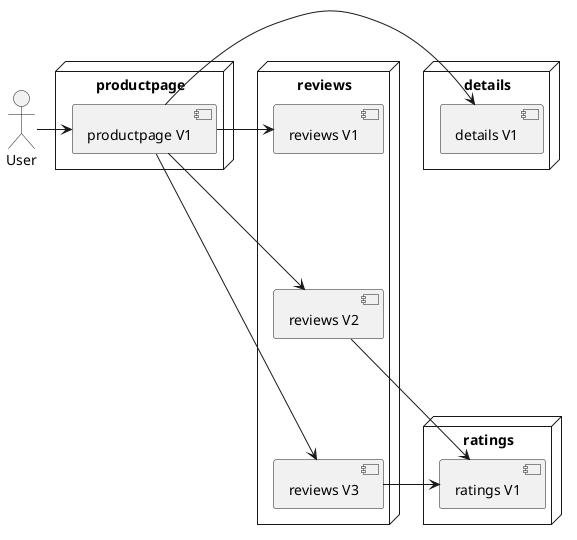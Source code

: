 @startuml
'https://plantuml.com/component-diagram

actor user as "User"

node productpage {
component productpage_v1 as "productpage V1"
}
node reviews {
component reviews_v1 as "reviews V1"
component reviews_v2 as "reviews V2"
component reviews_v3 as "reviews V3"
}
node details {
component details_v1 as "details V1"
}
node ratings {
component ratings_v1 as "ratings V1"
}

reviews_v1 --[hidden]d-> reviews_v2
reviews_v2 --[hidden]d-> reviews_v3

user -> productpage_v1
productpage_v1 -> reviews_v1
productpage_v1 -> reviews_v2
productpage_v1 -> reviews_v3
productpage_v1 -> details_v1
reviews_v2 -> ratings_v1
reviews_v3 -> ratings_v1


@enduml